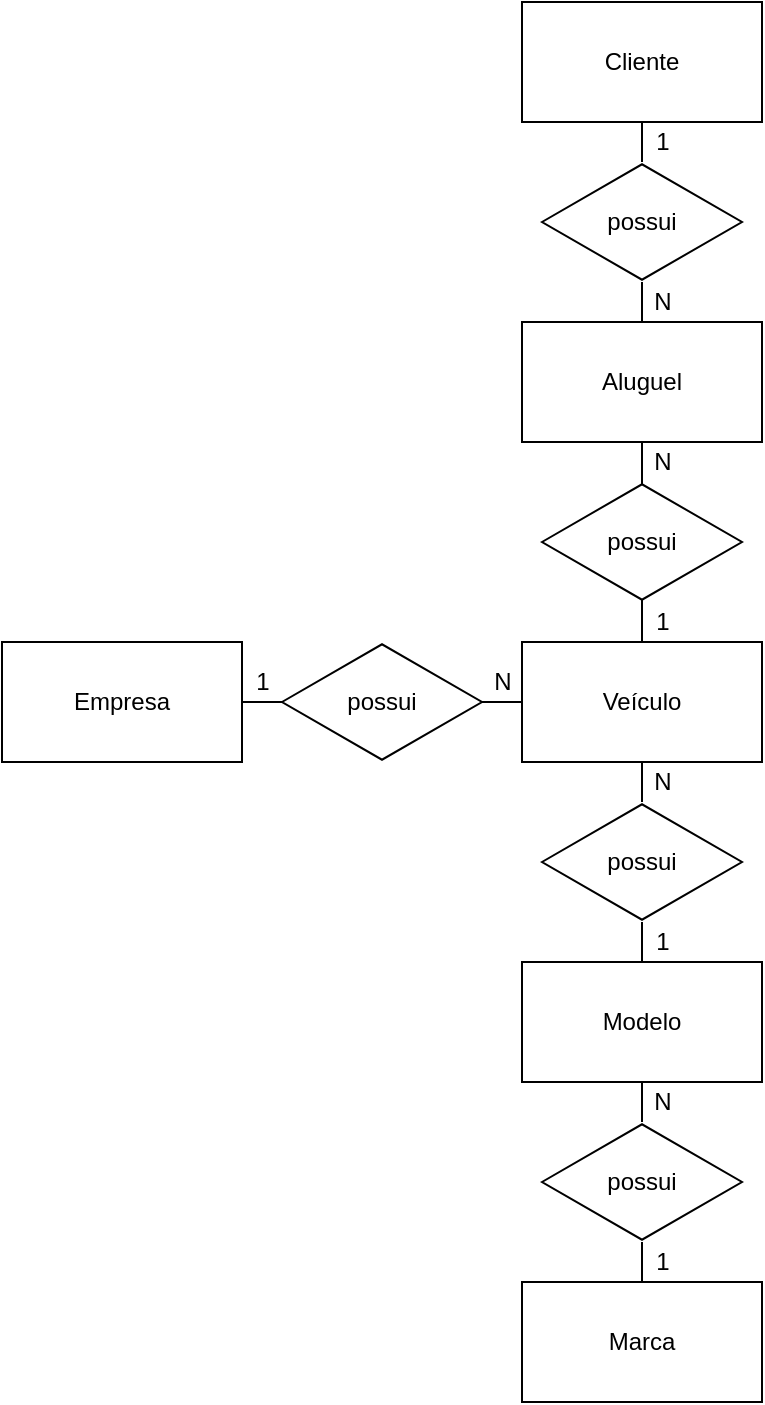 <mxfile version="14.8.1" type="device"><diagram id="JIZRBnGNJZtbEExzfQt3" name="Page-1"><mxGraphModel dx="1422" dy="1932" grid="1" gridSize="10" guides="1" tooltips="1" connect="1" arrows="1" fold="1" page="1" pageScale="1" pageWidth="827" pageHeight="1169" math="0" shadow="0"><root><mxCell id="0"/><mxCell id="1" parent="0"/><mxCell id="bsb9INpgeybqrue9aQep-9" style="edgeStyle=orthogonalEdgeStyle;rounded=0;orthogonalLoop=1;jettySize=auto;html=1;endArrow=none;endFill=0;" parent="1" source="bsb9INpgeybqrue9aQep-1" target="bsb9INpgeybqrue9aQep-2" edge="1"><mxGeometry relative="1" as="geometry"/></mxCell><mxCell id="bsb9INpgeybqrue9aQep-1" value="Empresa" style="rounded=0;whiteSpace=wrap;html=1;" parent="1" vertex="1"><mxGeometry x="224" y="-800" width="120" height="60" as="geometry"/></mxCell><mxCell id="bsb9INpgeybqrue9aQep-11" style="edgeStyle=orthogonalEdgeStyle;rounded=0;orthogonalLoop=1;jettySize=auto;html=1;endArrow=none;endFill=0;" parent="1" source="bsb9INpgeybqrue9aQep-2" target="bsb9INpgeybqrue9aQep-3" edge="1"><mxGeometry relative="1" as="geometry"/></mxCell><mxCell id="bsb9INpgeybqrue9aQep-2" value="possui" style="html=1;whiteSpace=wrap;aspect=fixed;shape=isoRectangle;" parent="1" vertex="1"><mxGeometry x="364" y="-800" width="100" height="60" as="geometry"/></mxCell><mxCell id="bsb9INpgeybqrue9aQep-12" style="edgeStyle=orthogonalEdgeStyle;rounded=0;orthogonalLoop=1;jettySize=auto;html=1;endArrow=none;endFill=0;" parent="1" source="bsb9INpgeybqrue9aQep-3" target="bsb9INpgeybqrue9aQep-7" edge="1"><mxGeometry relative="1" as="geometry"/></mxCell><mxCell id="bsb9INpgeybqrue9aQep-3" value="Veículo" style="rounded=0;whiteSpace=wrap;html=1;" parent="1" vertex="1"><mxGeometry x="484" y="-800" width="120" height="60" as="geometry"/></mxCell><mxCell id="bsb9INpgeybqrue9aQep-4" value="Marca" style="rounded=0;whiteSpace=wrap;html=1;" parent="1" vertex="1"><mxGeometry x="484" y="-480" width="120" height="60" as="geometry"/></mxCell><mxCell id="bsb9INpgeybqrue9aQep-5" value="Modelo" style="rounded=0;whiteSpace=wrap;html=1;" parent="1" vertex="1"><mxGeometry x="484" y="-640" width="120" height="60" as="geometry"/></mxCell><mxCell id="bsb9INpgeybqrue9aQep-49" style="edgeStyle=orthogonalEdgeStyle;rounded=0;orthogonalLoop=1;jettySize=auto;html=1;endArrow=none;endFill=0;" parent="1" source="bsb9INpgeybqrue9aQep-7" target="bsb9INpgeybqrue9aQep-5" edge="1"><mxGeometry relative="1" as="geometry"/></mxCell><mxCell id="bsb9INpgeybqrue9aQep-7" value="possui" style="html=1;whiteSpace=wrap;aspect=fixed;shape=isoRectangle;" parent="1" vertex="1"><mxGeometry x="494" y="-720" width="100" height="60" as="geometry"/></mxCell><mxCell id="bsb9INpgeybqrue9aQep-15" style="edgeStyle=orthogonalEdgeStyle;rounded=0;orthogonalLoop=1;jettySize=auto;html=1;endArrow=none;endFill=0;" parent="1" source="bsb9INpgeybqrue9aQep-8" target="bsb9INpgeybqrue9aQep-5" edge="1"><mxGeometry relative="1" as="geometry"/></mxCell><mxCell id="bsb9INpgeybqrue9aQep-48" value="" style="edgeStyle=orthogonalEdgeStyle;rounded=0;orthogonalLoop=1;jettySize=auto;html=1;endArrow=none;endFill=0;" parent="1" source="bsb9INpgeybqrue9aQep-8" target="bsb9INpgeybqrue9aQep-4" edge="1"><mxGeometry relative="1" as="geometry"/></mxCell><mxCell id="bsb9INpgeybqrue9aQep-8" value="possui" style="html=1;whiteSpace=wrap;aspect=fixed;shape=isoRectangle;" parent="1" vertex="1"><mxGeometry x="494" y="-560" width="100" height="60" as="geometry"/></mxCell><mxCell id="bsb9INpgeybqrue9aQep-19" style="edgeStyle=orthogonalEdgeStyle;rounded=0;orthogonalLoop=1;jettySize=auto;html=1;endArrow=none;endFill=0;" parent="1" source="bsb9INpgeybqrue9aQep-17" target="bsb9INpgeybqrue9aQep-3" edge="1"><mxGeometry relative="1" as="geometry"/></mxCell><mxCell id="bsb9INpgeybqrue9aQep-17" value="possui" style="html=1;whiteSpace=wrap;aspect=fixed;shape=isoRectangle;" parent="1" vertex="1"><mxGeometry x="494" y="-1040" width="100" height="60" as="geometry"/></mxCell><mxCell id="bsb9INpgeybqrue9aQep-30" style="edgeStyle=orthogonalEdgeStyle;rounded=0;orthogonalLoop=1;jettySize=auto;html=1;endArrow=none;endFill=0;" parent="1" source="bsb9INpgeybqrue9aQep-23" target="bsb9INpgeybqrue9aQep-17" edge="1"><mxGeometry relative="1" as="geometry"/></mxCell><mxCell id="bsb9INpgeybqrue9aQep-23" value="Cliente" style="rounded=0;whiteSpace=wrap;html=1;" parent="1" vertex="1"><mxGeometry x="484" y="-1120" width="120" height="60" as="geometry"/></mxCell><mxCell id="bsb9INpgeybqrue9aQep-35" value="possui" style="html=1;whiteSpace=wrap;aspect=fixed;shape=isoRectangle;" parent="1" vertex="1"><mxGeometry x="494" y="-880" width="100" height="60" as="geometry"/></mxCell><mxCell id="bsb9INpgeybqrue9aQep-36" value="Aluguel" style="rounded=0;whiteSpace=wrap;html=1;" parent="1" vertex="1"><mxGeometry x="484" y="-960" width="120" height="60" as="geometry"/></mxCell><mxCell id="bsb9INpgeybqrue9aQep-38" value="N" style="text;html=1;align=center;verticalAlign=middle;resizable=0;points=[];autosize=1;strokeColor=none;" parent="1" vertex="1"><mxGeometry x="544" y="-980" width="20" height="20" as="geometry"/></mxCell><mxCell id="bsb9INpgeybqrue9aQep-39" value="N" style="text;html=1;align=center;verticalAlign=middle;resizable=0;points=[];autosize=1;strokeColor=none;" parent="1" vertex="1"><mxGeometry x="544" y="-900" width="20" height="20" as="geometry"/></mxCell><mxCell id="bsb9INpgeybqrue9aQep-40" value="1" style="text;html=1;align=center;verticalAlign=middle;resizable=0;points=[];autosize=1;strokeColor=none;" parent="1" vertex="1"><mxGeometry x="344" y="-790" width="20" height="20" as="geometry"/></mxCell><mxCell id="bsb9INpgeybqrue9aQep-41" value="N" style="text;html=1;align=center;verticalAlign=middle;resizable=0;points=[];autosize=1;strokeColor=none;" parent="1" vertex="1"><mxGeometry x="464" y="-790" width="20" height="20" as="geometry"/></mxCell><mxCell id="bsb9INpgeybqrue9aQep-43" value="N" style="text;html=1;align=center;verticalAlign=middle;resizable=0;points=[];autosize=1;strokeColor=none;" parent="1" vertex="1"><mxGeometry x="544" y="-580" width="20" height="20" as="geometry"/></mxCell><mxCell id="bsb9INpgeybqrue9aQep-44" value="N" style="text;html=1;align=center;verticalAlign=middle;resizable=0;points=[];autosize=1;strokeColor=none;" parent="1" vertex="1"><mxGeometry x="544" y="-740" width="20" height="20" as="geometry"/></mxCell><mxCell id="bsb9INpgeybqrue9aQep-46" value="1" style="text;html=1;align=center;verticalAlign=middle;resizable=0;points=[];autosize=1;strokeColor=none;" parent="1" vertex="1"><mxGeometry x="544" y="-820" width="20" height="20" as="geometry"/></mxCell><mxCell id="bsb9INpgeybqrue9aQep-47" value="1" style="text;html=1;align=center;verticalAlign=middle;resizable=0;points=[];autosize=1;strokeColor=none;" parent="1" vertex="1"><mxGeometry x="544" y="-1060" width="20" height="20" as="geometry"/></mxCell><mxCell id="bsb9INpgeybqrue9aQep-51" value="1" style="text;html=1;align=center;verticalAlign=middle;resizable=0;points=[];autosize=1;strokeColor=none;" parent="1" vertex="1"><mxGeometry x="544" y="-500" width="20" height="20" as="geometry"/></mxCell><mxCell id="bsb9INpgeybqrue9aQep-52" value="1" style="text;html=1;align=center;verticalAlign=middle;resizable=0;points=[];autosize=1;strokeColor=none;" parent="1" vertex="1"><mxGeometry x="544" y="-660" width="20" height="20" as="geometry"/></mxCell></root></mxGraphModel></diagram></mxfile>